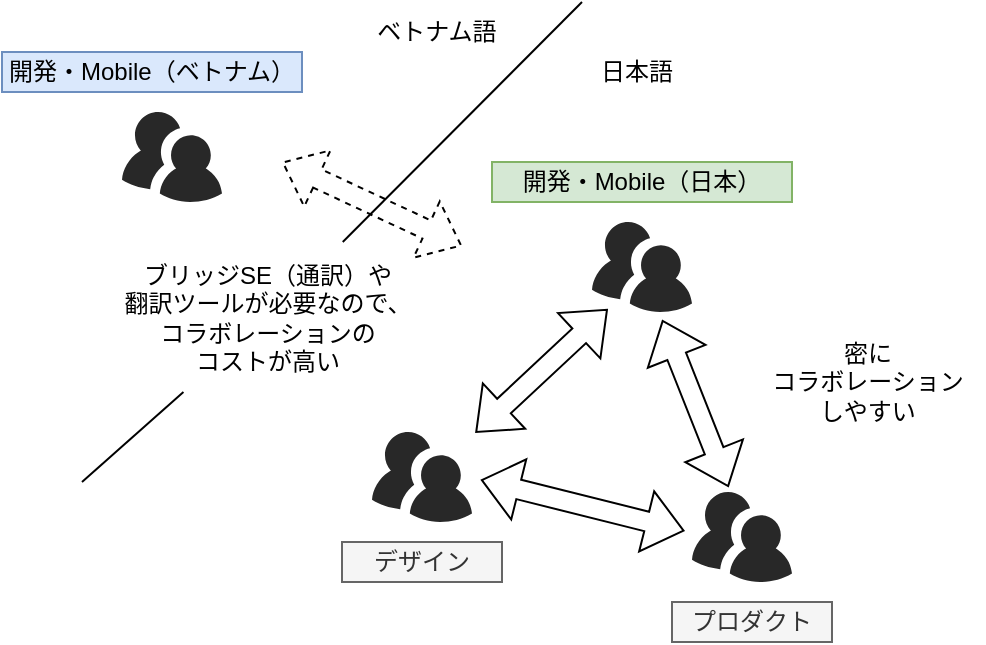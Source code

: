 <mxfile version="22.1.5" type="device">
  <diagram name="ページ1" id="fu776fGeynSo5gwmmyIW">
    <mxGraphModel dx="1080" dy="686" grid="1" gridSize="10" guides="1" tooltips="1" connect="1" arrows="1" fold="1" page="1" pageScale="1" pageWidth="827" pageHeight="1169" math="0" shadow="0">
      <root>
        <mxCell id="0" />
        <mxCell id="1" parent="0" />
        <mxCell id="cA42I65lkPS70WluOvvI-2" value="開発・Mobile（日本）" style="rounded=0;whiteSpace=wrap;html=1;fillColor=#d5e8d4;strokeColor=#82b366;" parent="1" vertex="1">
          <mxGeometry x="255" y="90" width="150" height="20" as="geometry" />
        </mxCell>
        <mxCell id="cA42I65lkPS70WluOvvI-3" value="開発・Mobile（ベトナム）" style="rounded=0;whiteSpace=wrap;html=1;fillColor=#dae8fc;strokeColor=#6c8ebf;" parent="1" vertex="1">
          <mxGeometry x="10" y="35" width="150" height="20" as="geometry" />
        </mxCell>
        <mxCell id="cA42I65lkPS70WluOvvI-7" value="" style="verticalLabelPosition=bottom;sketch=0;html=1;fillColor=#282828;strokeColor=none;verticalAlign=top;pointerEvents=1;align=center;shape=mxgraph.cisco_safe.people_places_things_icons.icon9;" parent="1" vertex="1">
          <mxGeometry x="70" y="65" width="50" height="45" as="geometry" />
        </mxCell>
        <mxCell id="cA42I65lkPS70WluOvvI-88" value="" style="verticalLabelPosition=bottom;sketch=0;html=1;fillColor=#282828;strokeColor=none;verticalAlign=top;pointerEvents=1;align=center;shape=mxgraph.cisco_safe.people_places_things_icons.icon9;" parent="1" vertex="1">
          <mxGeometry x="305" y="120" width="50" height="45" as="geometry" />
        </mxCell>
        <mxCell id="cA42I65lkPS70WluOvvI-89" value="" style="shape=flexArrow;endArrow=classic;startArrow=classic;html=1;rounded=0;entryX=0.157;entryY=0.968;entryDx=0;entryDy=0;entryPerimeter=0;exitX=1.035;exitY=0.008;exitDx=0;exitDy=0;exitPerimeter=0;" parent="1" source="cA42I65lkPS70WluOvvI-93" target="cA42I65lkPS70WluOvvI-88" edge="1">
          <mxGeometry width="100" height="100" relative="1" as="geometry">
            <mxPoint x="225" y="230" as="sourcePoint" />
            <mxPoint x="325" y="190" as="targetPoint" />
          </mxGeometry>
        </mxCell>
        <mxCell id="cA42I65lkPS70WluOvvI-90" value="プロダクト" style="rounded=0;whiteSpace=wrap;html=1;fillColor=#f5f5f5;strokeColor=#666666;fontColor=#333333;" parent="1" vertex="1">
          <mxGeometry x="345" y="310" width="80" height="20" as="geometry" />
        </mxCell>
        <mxCell id="cA42I65lkPS70WluOvvI-91" value="デザイン" style="rounded=0;whiteSpace=wrap;html=1;fillColor=#f5f5f5;strokeColor=#666666;fontColor=#333333;" parent="1" vertex="1">
          <mxGeometry x="180" y="280" width="80" height="20" as="geometry" />
        </mxCell>
        <mxCell id="cA42I65lkPS70WluOvvI-92" value="" style="verticalLabelPosition=bottom;sketch=0;html=1;fillColor=#282828;strokeColor=none;verticalAlign=top;pointerEvents=1;align=center;shape=mxgraph.cisco_safe.people_places_things_icons.icon9;" parent="1" vertex="1">
          <mxGeometry x="355" y="255" width="50" height="45" as="geometry" />
        </mxCell>
        <mxCell id="cA42I65lkPS70WluOvvI-93" value="" style="verticalLabelPosition=bottom;sketch=0;html=1;fillColor=#282828;strokeColor=none;verticalAlign=top;pointerEvents=1;align=center;shape=mxgraph.cisco_safe.people_places_things_icons.icon9;" parent="1" vertex="1">
          <mxGeometry x="195" y="225" width="50" height="45" as="geometry" />
        </mxCell>
        <mxCell id="cA42I65lkPS70WluOvvI-97" value="" style="endArrow=none;html=1;rounded=0;" parent="1" source="cA42I65lkPS70WluOvvI-106" edge="1">
          <mxGeometry width="50" height="50" relative="1" as="geometry">
            <mxPoint x="50" y="250" as="sourcePoint" />
            <mxPoint x="300" y="10" as="targetPoint" />
          </mxGeometry>
        </mxCell>
        <mxCell id="cA42I65lkPS70WluOvvI-99" value="ベトナム語" style="text;html=1;strokeColor=none;fillColor=none;align=center;verticalAlign=middle;whiteSpace=wrap;rounded=0;" parent="1" vertex="1">
          <mxGeometry x="190" y="10" width="75" height="30" as="geometry" />
        </mxCell>
        <mxCell id="cA42I65lkPS70WluOvvI-101" value="日本語" style="text;html=1;strokeColor=none;fillColor=none;align=center;verticalAlign=middle;whiteSpace=wrap;rounded=0;" parent="1" vertex="1">
          <mxGeometry x="290" y="30" width="75" height="30" as="geometry" />
        </mxCell>
        <mxCell id="cA42I65lkPS70WluOvvI-102" value="" style="shape=flexArrow;endArrow=classic;startArrow=classic;html=1;rounded=0;exitX=1.089;exitY=0.533;exitDx=0;exitDy=0;exitPerimeter=0;entryX=-0.075;entryY=0.432;entryDx=0;entryDy=0;entryPerimeter=0;" parent="1" source="cA42I65lkPS70WluOvvI-93" target="cA42I65lkPS70WluOvvI-92" edge="1">
          <mxGeometry width="100" height="100" relative="1" as="geometry">
            <mxPoint x="245" y="260" as="sourcePoint" />
            <mxPoint x="325" y="270" as="targetPoint" />
          </mxGeometry>
        </mxCell>
        <mxCell id="cA42I65lkPS70WluOvvI-103" value="" style="shape=flexArrow;endArrow=classic;startArrow=classic;html=1;rounded=0;entryX=0.703;entryY=1.089;entryDx=0;entryDy=0;entryPerimeter=0;exitX=0.365;exitY=-0.055;exitDx=0;exitDy=0;exitPerimeter=0;" parent="1" source="cA42I65lkPS70WluOvvI-92" target="cA42I65lkPS70WluOvvI-88" edge="1">
          <mxGeometry width="100" height="100" relative="1" as="geometry">
            <mxPoint x="303.5" y="239" as="sourcePoint" />
            <mxPoint x="391.5" y="175" as="targetPoint" />
          </mxGeometry>
        </mxCell>
        <mxCell id="cA42I65lkPS70WluOvvI-104" value="" style="shape=flexArrow;endArrow=classic;startArrow=classic;html=1;rounded=0;exitX=1.035;exitY=0.008;exitDx=0;exitDy=0;exitPerimeter=0;dashed=1;" parent="1" edge="1">
          <mxGeometry width="100" height="100" relative="1" as="geometry">
            <mxPoint x="150" y="90" as="sourcePoint" />
            <mxPoint x="240" y="132" as="targetPoint" />
          </mxGeometry>
        </mxCell>
        <mxCell id="cA42I65lkPS70WluOvvI-105" value="密に&lt;br&gt;コラボレーション&lt;br&gt;しやすい" style="text;html=1;strokeColor=none;fillColor=none;align=center;verticalAlign=middle;whiteSpace=wrap;rounded=0;" parent="1" vertex="1">
          <mxGeometry x="385" y="175" width="116" height="50" as="geometry" />
        </mxCell>
        <mxCell id="cA42I65lkPS70WluOvvI-107" value="" style="endArrow=none;html=1;rounded=0;" parent="1" target="cA42I65lkPS70WluOvvI-106" edge="1">
          <mxGeometry width="50" height="50" relative="1" as="geometry">
            <mxPoint x="50" y="250" as="sourcePoint" />
            <mxPoint x="300" y="10" as="targetPoint" />
          </mxGeometry>
        </mxCell>
        <mxCell id="cA42I65lkPS70WluOvvI-106" value="ブリッジSE（通訳）や&lt;br&gt;翻訳ツールが必要なので、&lt;br&gt;コラボレーションの&lt;br&gt;コストが高い" style="text;html=1;strokeColor=none;fillColor=none;align=center;verticalAlign=middle;whiteSpace=wrap;rounded=0;" parent="1" vertex="1">
          <mxGeometry x="70" y="130" width="146" height="75" as="geometry" />
        </mxCell>
      </root>
    </mxGraphModel>
  </diagram>
</mxfile>

